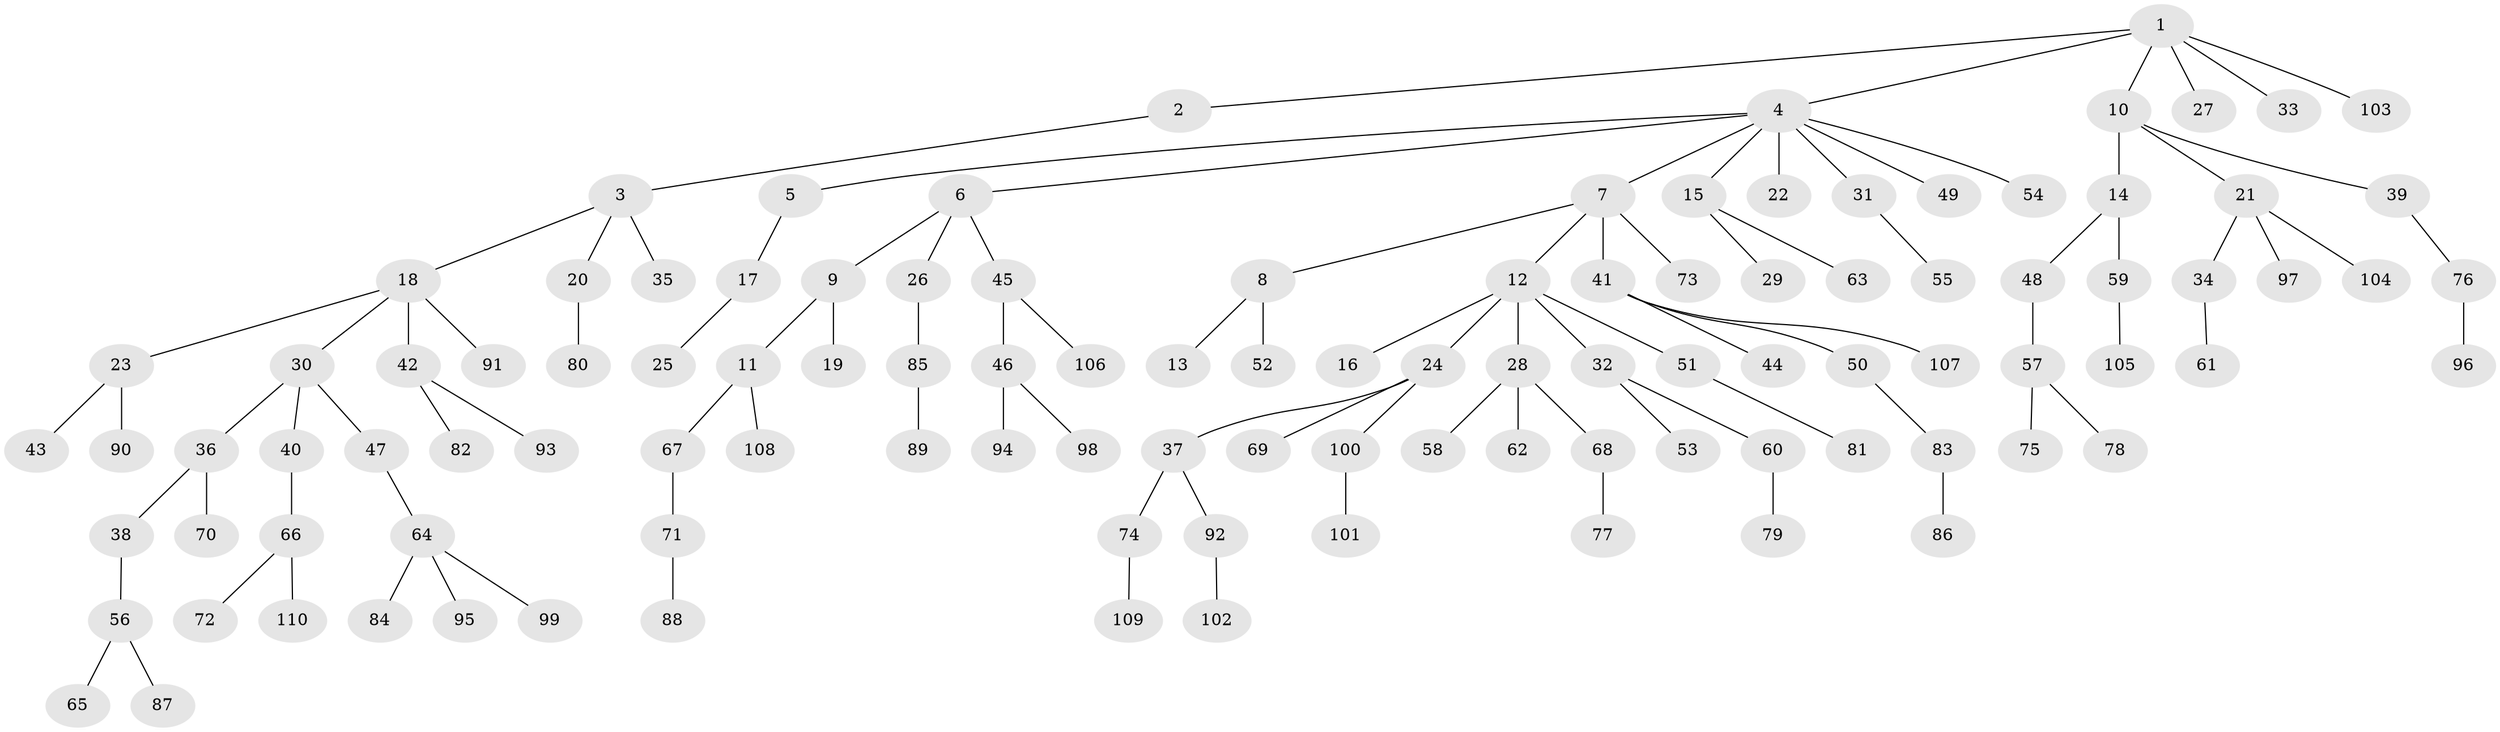 // coarse degree distribution, {5: 0.0547945205479452, 2: 0.2328767123287671, 4: 0.0547945205479452, 9: 0.0136986301369863, 7: 0.0136986301369863, 3: 0.0821917808219178, 1: 0.547945205479452}
// Generated by graph-tools (version 1.1) at 2025/42/03/06/25 10:42:05]
// undirected, 110 vertices, 109 edges
graph export_dot {
graph [start="1"]
  node [color=gray90,style=filled];
  1;
  2;
  3;
  4;
  5;
  6;
  7;
  8;
  9;
  10;
  11;
  12;
  13;
  14;
  15;
  16;
  17;
  18;
  19;
  20;
  21;
  22;
  23;
  24;
  25;
  26;
  27;
  28;
  29;
  30;
  31;
  32;
  33;
  34;
  35;
  36;
  37;
  38;
  39;
  40;
  41;
  42;
  43;
  44;
  45;
  46;
  47;
  48;
  49;
  50;
  51;
  52;
  53;
  54;
  55;
  56;
  57;
  58;
  59;
  60;
  61;
  62;
  63;
  64;
  65;
  66;
  67;
  68;
  69;
  70;
  71;
  72;
  73;
  74;
  75;
  76;
  77;
  78;
  79;
  80;
  81;
  82;
  83;
  84;
  85;
  86;
  87;
  88;
  89;
  90;
  91;
  92;
  93;
  94;
  95;
  96;
  97;
  98;
  99;
  100;
  101;
  102;
  103;
  104;
  105;
  106;
  107;
  108;
  109;
  110;
  1 -- 2;
  1 -- 4;
  1 -- 10;
  1 -- 27;
  1 -- 33;
  1 -- 103;
  2 -- 3;
  3 -- 18;
  3 -- 20;
  3 -- 35;
  4 -- 5;
  4 -- 6;
  4 -- 7;
  4 -- 15;
  4 -- 22;
  4 -- 31;
  4 -- 49;
  4 -- 54;
  5 -- 17;
  6 -- 9;
  6 -- 26;
  6 -- 45;
  7 -- 8;
  7 -- 12;
  7 -- 41;
  7 -- 73;
  8 -- 13;
  8 -- 52;
  9 -- 11;
  9 -- 19;
  10 -- 14;
  10 -- 21;
  10 -- 39;
  11 -- 67;
  11 -- 108;
  12 -- 16;
  12 -- 24;
  12 -- 28;
  12 -- 32;
  12 -- 51;
  14 -- 48;
  14 -- 59;
  15 -- 29;
  15 -- 63;
  17 -- 25;
  18 -- 23;
  18 -- 30;
  18 -- 42;
  18 -- 91;
  20 -- 80;
  21 -- 34;
  21 -- 97;
  21 -- 104;
  23 -- 43;
  23 -- 90;
  24 -- 37;
  24 -- 69;
  24 -- 100;
  26 -- 85;
  28 -- 58;
  28 -- 62;
  28 -- 68;
  30 -- 36;
  30 -- 40;
  30 -- 47;
  31 -- 55;
  32 -- 53;
  32 -- 60;
  34 -- 61;
  36 -- 38;
  36 -- 70;
  37 -- 74;
  37 -- 92;
  38 -- 56;
  39 -- 76;
  40 -- 66;
  41 -- 44;
  41 -- 50;
  41 -- 107;
  42 -- 82;
  42 -- 93;
  45 -- 46;
  45 -- 106;
  46 -- 94;
  46 -- 98;
  47 -- 64;
  48 -- 57;
  50 -- 83;
  51 -- 81;
  56 -- 65;
  56 -- 87;
  57 -- 75;
  57 -- 78;
  59 -- 105;
  60 -- 79;
  64 -- 84;
  64 -- 95;
  64 -- 99;
  66 -- 72;
  66 -- 110;
  67 -- 71;
  68 -- 77;
  71 -- 88;
  74 -- 109;
  76 -- 96;
  83 -- 86;
  85 -- 89;
  92 -- 102;
  100 -- 101;
}
